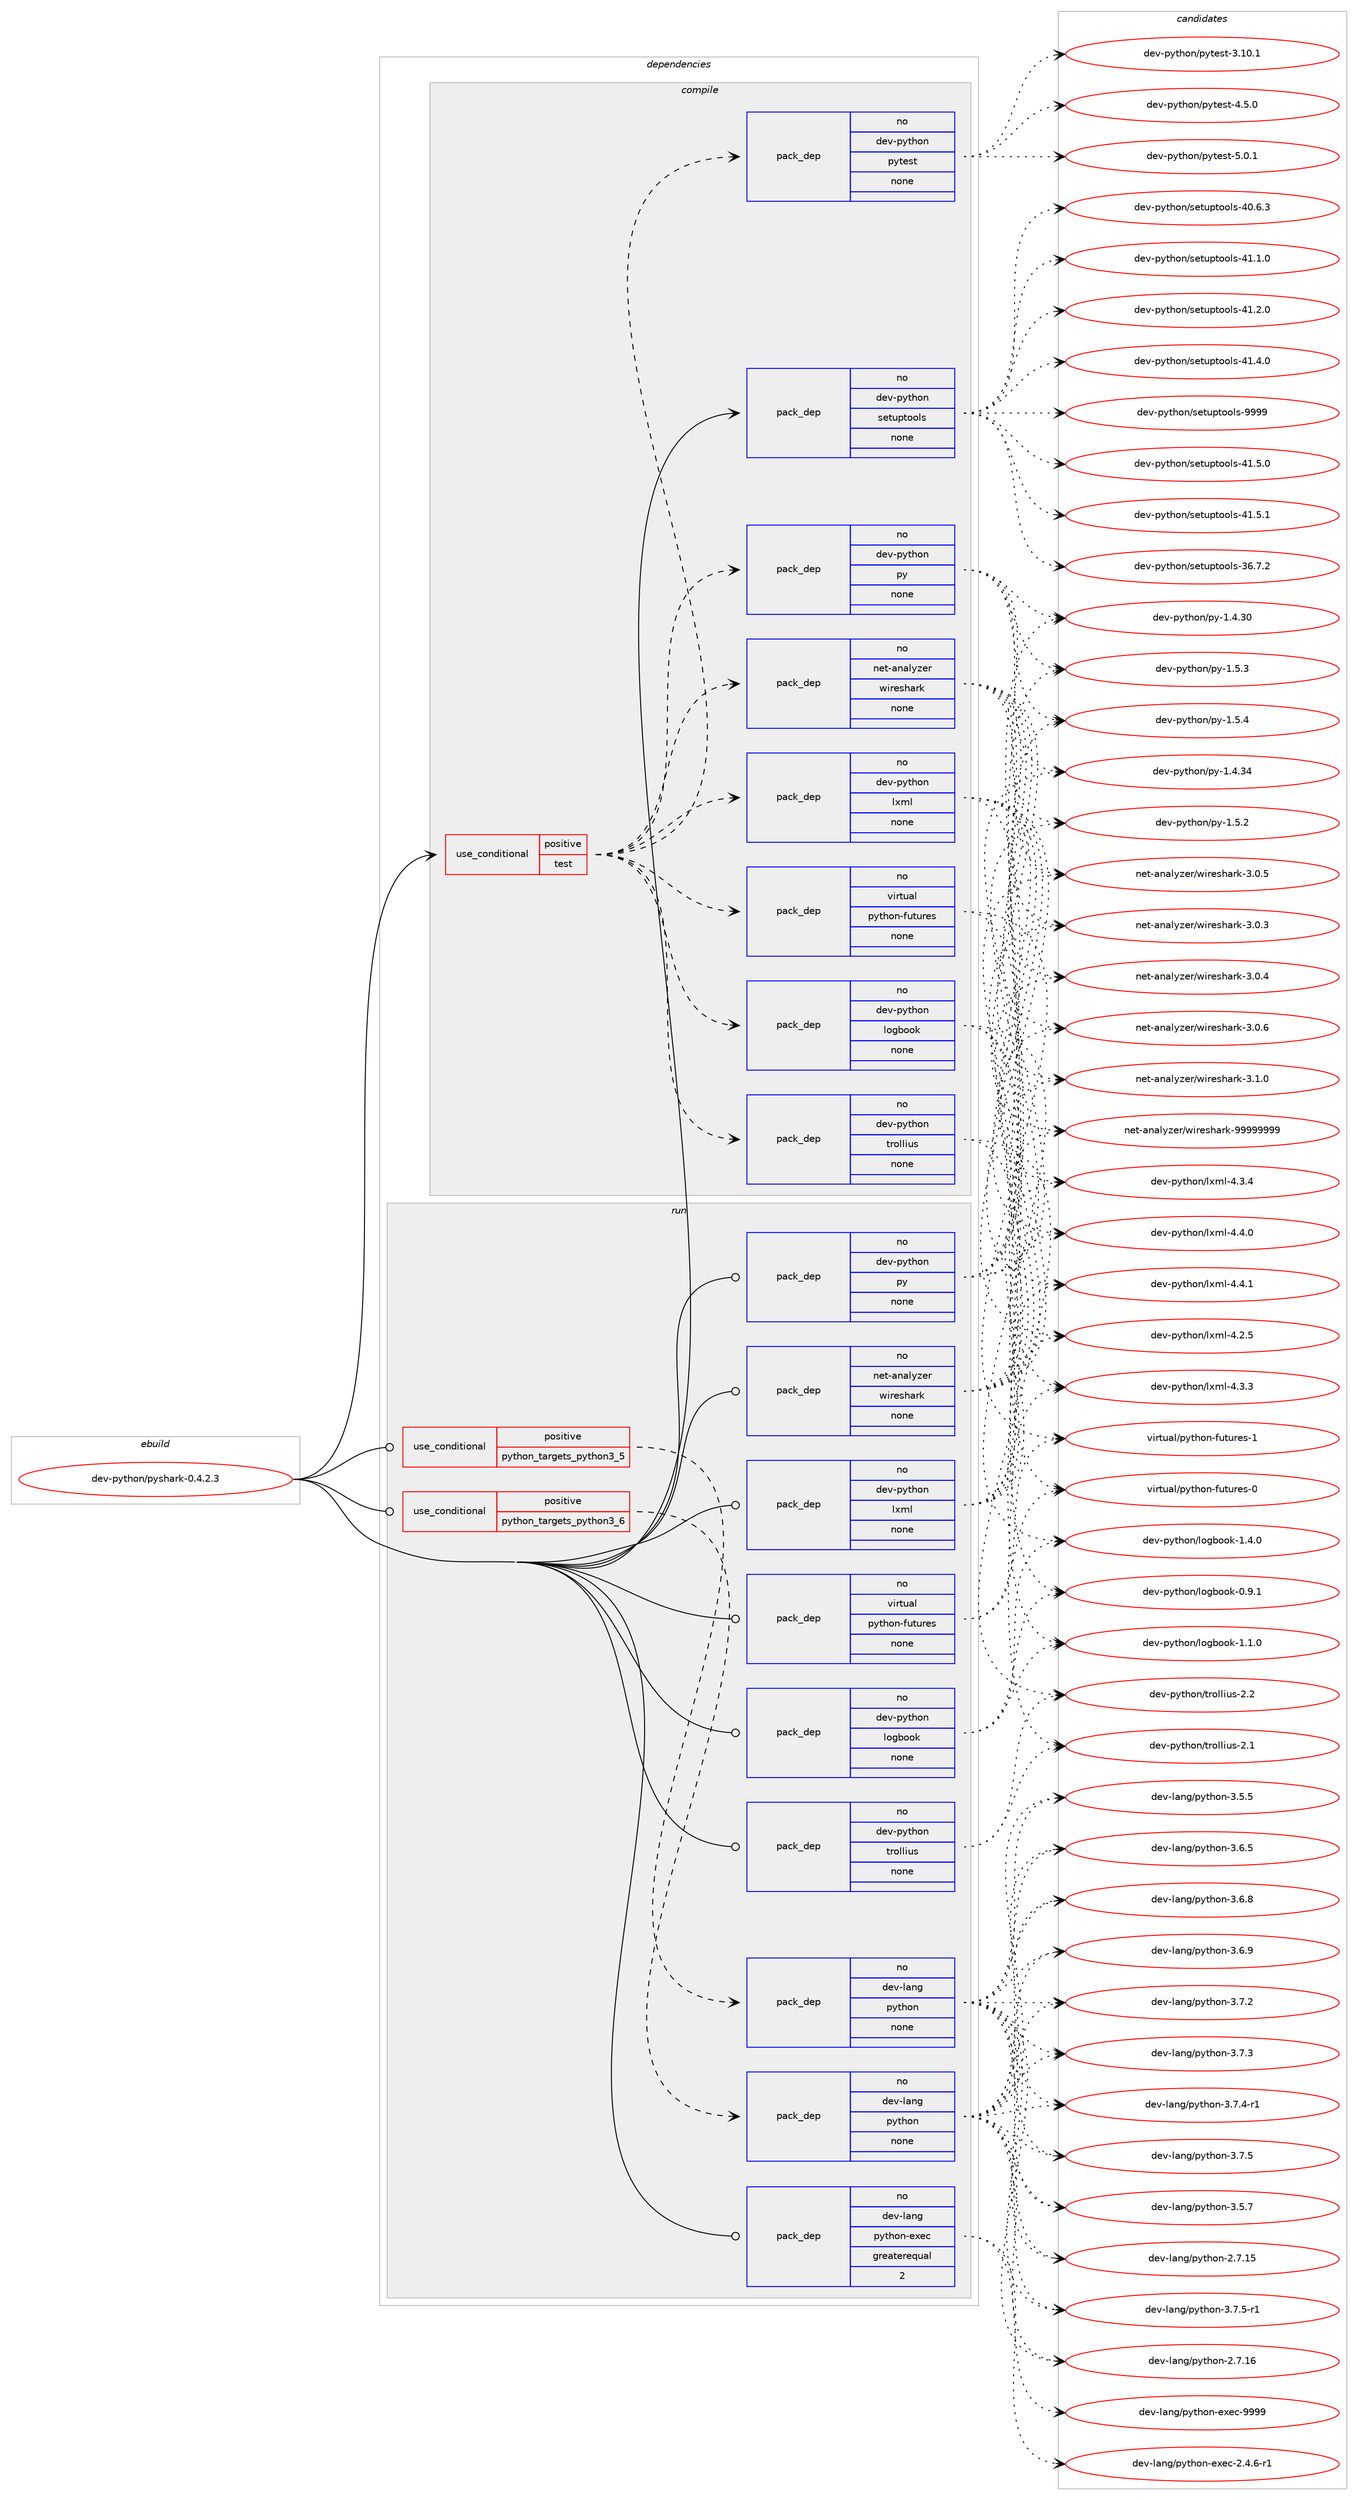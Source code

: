 digraph prolog {

# *************
# Graph options
# *************

newrank=true;
concentrate=true;
compound=true;
graph [rankdir=LR,fontname=Helvetica,fontsize=10,ranksep=1.5];#, ranksep=2.5, nodesep=0.2];
edge  [arrowhead=vee];
node  [fontname=Helvetica,fontsize=10];

# **********
# The ebuild
# **********

subgraph cluster_leftcol {
color=gray;
rank=same;
label=<<i>ebuild</i>>;
id [label="dev-python/pyshark-0.4.2.3", color=red, width=4, href="../dev-python/pyshark-0.4.2.3.svg"];
}

# ****************
# The dependencies
# ****************

subgraph cluster_midcol {
color=gray;
label=<<i>dependencies</i>>;
subgraph cluster_compile {
fillcolor="#eeeeee";
style=filled;
label=<<i>compile</i>>;
subgraph cond146790 {
dependency628668 [label=<<TABLE BORDER="0" CELLBORDER="1" CELLSPACING="0" CELLPADDING="4"><TR><TD ROWSPAN="3" CELLPADDING="10">use_conditional</TD></TR><TR><TD>positive</TD></TR><TR><TD>test</TD></TR></TABLE>>, shape=none, color=red];
subgraph pack470018 {
dependency628669 [label=<<TABLE BORDER="0" CELLBORDER="1" CELLSPACING="0" CELLPADDING="4" WIDTH="220"><TR><TD ROWSPAN="6" CELLPADDING="30">pack_dep</TD></TR><TR><TD WIDTH="110">no</TD></TR><TR><TD>dev-python</TD></TR><TR><TD>py</TD></TR><TR><TD>none</TD></TR><TR><TD></TD></TR></TABLE>>, shape=none, color=blue];
}
dependency628668:e -> dependency628669:w [weight=20,style="dashed",arrowhead="vee"];
subgraph pack470019 {
dependency628670 [label=<<TABLE BORDER="0" CELLBORDER="1" CELLSPACING="0" CELLPADDING="4" WIDTH="220"><TR><TD ROWSPAN="6" CELLPADDING="30">pack_dep</TD></TR><TR><TD WIDTH="110">no</TD></TR><TR><TD>dev-python</TD></TR><TR><TD>logbook</TD></TR><TR><TD>none</TD></TR><TR><TD></TD></TR></TABLE>>, shape=none, color=blue];
}
dependency628668:e -> dependency628670:w [weight=20,style="dashed",arrowhead="vee"];
subgraph pack470020 {
dependency628671 [label=<<TABLE BORDER="0" CELLBORDER="1" CELLSPACING="0" CELLPADDING="4" WIDTH="220"><TR><TD ROWSPAN="6" CELLPADDING="30">pack_dep</TD></TR><TR><TD WIDTH="110">no</TD></TR><TR><TD>dev-python</TD></TR><TR><TD>lxml</TD></TR><TR><TD>none</TD></TR><TR><TD></TD></TR></TABLE>>, shape=none, color=blue];
}
dependency628668:e -> dependency628671:w [weight=20,style="dashed",arrowhead="vee"];
subgraph pack470021 {
dependency628672 [label=<<TABLE BORDER="0" CELLBORDER="1" CELLSPACING="0" CELLPADDING="4" WIDTH="220"><TR><TD ROWSPAN="6" CELLPADDING="30">pack_dep</TD></TR><TR><TD WIDTH="110">no</TD></TR><TR><TD>dev-python</TD></TR><TR><TD>trollius</TD></TR><TR><TD>none</TD></TR><TR><TD></TD></TR></TABLE>>, shape=none, color=blue];
}
dependency628668:e -> dependency628672:w [weight=20,style="dashed",arrowhead="vee"];
subgraph pack470022 {
dependency628673 [label=<<TABLE BORDER="0" CELLBORDER="1" CELLSPACING="0" CELLPADDING="4" WIDTH="220"><TR><TD ROWSPAN="6" CELLPADDING="30">pack_dep</TD></TR><TR><TD WIDTH="110">no</TD></TR><TR><TD>virtual</TD></TR><TR><TD>python-futures</TD></TR><TR><TD>none</TD></TR><TR><TD></TD></TR></TABLE>>, shape=none, color=blue];
}
dependency628668:e -> dependency628673:w [weight=20,style="dashed",arrowhead="vee"];
subgraph pack470023 {
dependency628674 [label=<<TABLE BORDER="0" CELLBORDER="1" CELLSPACING="0" CELLPADDING="4" WIDTH="220"><TR><TD ROWSPAN="6" CELLPADDING="30">pack_dep</TD></TR><TR><TD WIDTH="110">no</TD></TR><TR><TD>net-analyzer</TD></TR><TR><TD>wireshark</TD></TR><TR><TD>none</TD></TR><TR><TD></TD></TR></TABLE>>, shape=none, color=blue];
}
dependency628668:e -> dependency628674:w [weight=20,style="dashed",arrowhead="vee"];
subgraph pack470024 {
dependency628675 [label=<<TABLE BORDER="0" CELLBORDER="1" CELLSPACING="0" CELLPADDING="4" WIDTH="220"><TR><TD ROWSPAN="6" CELLPADDING="30">pack_dep</TD></TR><TR><TD WIDTH="110">no</TD></TR><TR><TD>dev-python</TD></TR><TR><TD>pytest</TD></TR><TR><TD>none</TD></TR><TR><TD></TD></TR></TABLE>>, shape=none, color=blue];
}
dependency628668:e -> dependency628675:w [weight=20,style="dashed",arrowhead="vee"];
}
id:e -> dependency628668:w [weight=20,style="solid",arrowhead="vee"];
subgraph pack470025 {
dependency628676 [label=<<TABLE BORDER="0" CELLBORDER="1" CELLSPACING="0" CELLPADDING="4" WIDTH="220"><TR><TD ROWSPAN="6" CELLPADDING="30">pack_dep</TD></TR><TR><TD WIDTH="110">no</TD></TR><TR><TD>dev-python</TD></TR><TR><TD>setuptools</TD></TR><TR><TD>none</TD></TR><TR><TD></TD></TR></TABLE>>, shape=none, color=blue];
}
id:e -> dependency628676:w [weight=20,style="solid",arrowhead="vee"];
}
subgraph cluster_compileandrun {
fillcolor="#eeeeee";
style=filled;
label=<<i>compile and run</i>>;
}
subgraph cluster_run {
fillcolor="#eeeeee";
style=filled;
label=<<i>run</i>>;
subgraph cond146791 {
dependency628677 [label=<<TABLE BORDER="0" CELLBORDER="1" CELLSPACING="0" CELLPADDING="4"><TR><TD ROWSPAN="3" CELLPADDING="10">use_conditional</TD></TR><TR><TD>positive</TD></TR><TR><TD>python_targets_python3_5</TD></TR></TABLE>>, shape=none, color=red];
subgraph pack470026 {
dependency628678 [label=<<TABLE BORDER="0" CELLBORDER="1" CELLSPACING="0" CELLPADDING="4" WIDTH="220"><TR><TD ROWSPAN="6" CELLPADDING="30">pack_dep</TD></TR><TR><TD WIDTH="110">no</TD></TR><TR><TD>dev-lang</TD></TR><TR><TD>python</TD></TR><TR><TD>none</TD></TR><TR><TD></TD></TR></TABLE>>, shape=none, color=blue];
}
dependency628677:e -> dependency628678:w [weight=20,style="dashed",arrowhead="vee"];
}
id:e -> dependency628677:w [weight=20,style="solid",arrowhead="odot"];
subgraph cond146792 {
dependency628679 [label=<<TABLE BORDER="0" CELLBORDER="1" CELLSPACING="0" CELLPADDING="4"><TR><TD ROWSPAN="3" CELLPADDING="10">use_conditional</TD></TR><TR><TD>positive</TD></TR><TR><TD>python_targets_python3_6</TD></TR></TABLE>>, shape=none, color=red];
subgraph pack470027 {
dependency628680 [label=<<TABLE BORDER="0" CELLBORDER="1" CELLSPACING="0" CELLPADDING="4" WIDTH="220"><TR><TD ROWSPAN="6" CELLPADDING="30">pack_dep</TD></TR><TR><TD WIDTH="110">no</TD></TR><TR><TD>dev-lang</TD></TR><TR><TD>python</TD></TR><TR><TD>none</TD></TR><TR><TD></TD></TR></TABLE>>, shape=none, color=blue];
}
dependency628679:e -> dependency628680:w [weight=20,style="dashed",arrowhead="vee"];
}
id:e -> dependency628679:w [weight=20,style="solid",arrowhead="odot"];
subgraph pack470028 {
dependency628681 [label=<<TABLE BORDER="0" CELLBORDER="1" CELLSPACING="0" CELLPADDING="4" WIDTH="220"><TR><TD ROWSPAN="6" CELLPADDING="30">pack_dep</TD></TR><TR><TD WIDTH="110">no</TD></TR><TR><TD>dev-lang</TD></TR><TR><TD>python-exec</TD></TR><TR><TD>greaterequal</TD></TR><TR><TD>2</TD></TR></TABLE>>, shape=none, color=blue];
}
id:e -> dependency628681:w [weight=20,style="solid",arrowhead="odot"];
subgraph pack470029 {
dependency628682 [label=<<TABLE BORDER="0" CELLBORDER="1" CELLSPACING="0" CELLPADDING="4" WIDTH="220"><TR><TD ROWSPAN="6" CELLPADDING="30">pack_dep</TD></TR><TR><TD WIDTH="110">no</TD></TR><TR><TD>dev-python</TD></TR><TR><TD>logbook</TD></TR><TR><TD>none</TD></TR><TR><TD></TD></TR></TABLE>>, shape=none, color=blue];
}
id:e -> dependency628682:w [weight=20,style="solid",arrowhead="odot"];
subgraph pack470030 {
dependency628683 [label=<<TABLE BORDER="0" CELLBORDER="1" CELLSPACING="0" CELLPADDING="4" WIDTH="220"><TR><TD ROWSPAN="6" CELLPADDING="30">pack_dep</TD></TR><TR><TD WIDTH="110">no</TD></TR><TR><TD>dev-python</TD></TR><TR><TD>lxml</TD></TR><TR><TD>none</TD></TR><TR><TD></TD></TR></TABLE>>, shape=none, color=blue];
}
id:e -> dependency628683:w [weight=20,style="solid",arrowhead="odot"];
subgraph pack470031 {
dependency628684 [label=<<TABLE BORDER="0" CELLBORDER="1" CELLSPACING="0" CELLPADDING="4" WIDTH="220"><TR><TD ROWSPAN="6" CELLPADDING="30">pack_dep</TD></TR><TR><TD WIDTH="110">no</TD></TR><TR><TD>dev-python</TD></TR><TR><TD>py</TD></TR><TR><TD>none</TD></TR><TR><TD></TD></TR></TABLE>>, shape=none, color=blue];
}
id:e -> dependency628684:w [weight=20,style="solid",arrowhead="odot"];
subgraph pack470032 {
dependency628685 [label=<<TABLE BORDER="0" CELLBORDER="1" CELLSPACING="0" CELLPADDING="4" WIDTH="220"><TR><TD ROWSPAN="6" CELLPADDING="30">pack_dep</TD></TR><TR><TD WIDTH="110">no</TD></TR><TR><TD>dev-python</TD></TR><TR><TD>trollius</TD></TR><TR><TD>none</TD></TR><TR><TD></TD></TR></TABLE>>, shape=none, color=blue];
}
id:e -> dependency628685:w [weight=20,style="solid",arrowhead="odot"];
subgraph pack470033 {
dependency628686 [label=<<TABLE BORDER="0" CELLBORDER="1" CELLSPACING="0" CELLPADDING="4" WIDTH="220"><TR><TD ROWSPAN="6" CELLPADDING="30">pack_dep</TD></TR><TR><TD WIDTH="110">no</TD></TR><TR><TD>net-analyzer</TD></TR><TR><TD>wireshark</TD></TR><TR><TD>none</TD></TR><TR><TD></TD></TR></TABLE>>, shape=none, color=blue];
}
id:e -> dependency628686:w [weight=20,style="solid",arrowhead="odot"];
subgraph pack470034 {
dependency628687 [label=<<TABLE BORDER="0" CELLBORDER="1" CELLSPACING="0" CELLPADDING="4" WIDTH="220"><TR><TD ROWSPAN="6" CELLPADDING="30">pack_dep</TD></TR><TR><TD WIDTH="110">no</TD></TR><TR><TD>virtual</TD></TR><TR><TD>python-futures</TD></TR><TR><TD>none</TD></TR><TR><TD></TD></TR></TABLE>>, shape=none, color=blue];
}
id:e -> dependency628687:w [weight=20,style="solid",arrowhead="odot"];
}
}

# **************
# The candidates
# **************

subgraph cluster_choices {
rank=same;
color=gray;
label=<<i>candidates</i>>;

subgraph choice470018 {
color=black;
nodesep=1;
choice100101118451121211161041111104711212145494652465148 [label="dev-python/py-1.4.30", color=red, width=4,href="../dev-python/py-1.4.30.svg"];
choice100101118451121211161041111104711212145494652465152 [label="dev-python/py-1.4.34", color=red, width=4,href="../dev-python/py-1.4.34.svg"];
choice1001011184511212111610411111047112121454946534650 [label="dev-python/py-1.5.2", color=red, width=4,href="../dev-python/py-1.5.2.svg"];
choice1001011184511212111610411111047112121454946534651 [label="dev-python/py-1.5.3", color=red, width=4,href="../dev-python/py-1.5.3.svg"];
choice1001011184511212111610411111047112121454946534652 [label="dev-python/py-1.5.4", color=red, width=4,href="../dev-python/py-1.5.4.svg"];
dependency628669:e -> choice100101118451121211161041111104711212145494652465148:w [style=dotted,weight="100"];
dependency628669:e -> choice100101118451121211161041111104711212145494652465152:w [style=dotted,weight="100"];
dependency628669:e -> choice1001011184511212111610411111047112121454946534650:w [style=dotted,weight="100"];
dependency628669:e -> choice1001011184511212111610411111047112121454946534651:w [style=dotted,weight="100"];
dependency628669:e -> choice1001011184511212111610411111047112121454946534652:w [style=dotted,weight="100"];
}
subgraph choice470019 {
color=black;
nodesep=1;
choice100101118451121211161041111104710811110398111111107454846574649 [label="dev-python/logbook-0.9.1", color=red, width=4,href="../dev-python/logbook-0.9.1.svg"];
choice100101118451121211161041111104710811110398111111107454946494648 [label="dev-python/logbook-1.1.0", color=red, width=4,href="../dev-python/logbook-1.1.0.svg"];
choice100101118451121211161041111104710811110398111111107454946524648 [label="dev-python/logbook-1.4.0", color=red, width=4,href="../dev-python/logbook-1.4.0.svg"];
dependency628670:e -> choice100101118451121211161041111104710811110398111111107454846574649:w [style=dotted,weight="100"];
dependency628670:e -> choice100101118451121211161041111104710811110398111111107454946494648:w [style=dotted,weight="100"];
dependency628670:e -> choice100101118451121211161041111104710811110398111111107454946524648:w [style=dotted,weight="100"];
}
subgraph choice470020 {
color=black;
nodesep=1;
choice1001011184511212111610411111047108120109108455246504653 [label="dev-python/lxml-4.2.5", color=red, width=4,href="../dev-python/lxml-4.2.5.svg"];
choice1001011184511212111610411111047108120109108455246514651 [label="dev-python/lxml-4.3.3", color=red, width=4,href="../dev-python/lxml-4.3.3.svg"];
choice1001011184511212111610411111047108120109108455246514652 [label="dev-python/lxml-4.3.4", color=red, width=4,href="../dev-python/lxml-4.3.4.svg"];
choice1001011184511212111610411111047108120109108455246524648 [label="dev-python/lxml-4.4.0", color=red, width=4,href="../dev-python/lxml-4.4.0.svg"];
choice1001011184511212111610411111047108120109108455246524649 [label="dev-python/lxml-4.4.1", color=red, width=4,href="../dev-python/lxml-4.4.1.svg"];
dependency628671:e -> choice1001011184511212111610411111047108120109108455246504653:w [style=dotted,weight="100"];
dependency628671:e -> choice1001011184511212111610411111047108120109108455246514651:w [style=dotted,weight="100"];
dependency628671:e -> choice1001011184511212111610411111047108120109108455246514652:w [style=dotted,weight="100"];
dependency628671:e -> choice1001011184511212111610411111047108120109108455246524648:w [style=dotted,weight="100"];
dependency628671:e -> choice1001011184511212111610411111047108120109108455246524649:w [style=dotted,weight="100"];
}
subgraph choice470021 {
color=black;
nodesep=1;
choice100101118451121211161041111104711611411110810810511711545504649 [label="dev-python/trollius-2.1", color=red, width=4,href="../dev-python/trollius-2.1.svg"];
choice100101118451121211161041111104711611411110810810511711545504650 [label="dev-python/trollius-2.2", color=red, width=4,href="../dev-python/trollius-2.2.svg"];
dependency628672:e -> choice100101118451121211161041111104711611411110810810511711545504649:w [style=dotted,weight="100"];
dependency628672:e -> choice100101118451121211161041111104711611411110810810511711545504650:w [style=dotted,weight="100"];
}
subgraph choice470022 {
color=black;
nodesep=1;
choice1181051141161179710847112121116104111110451021171161171141011154548 [label="virtual/python-futures-0", color=red, width=4,href="../virtual/python-futures-0.svg"];
choice1181051141161179710847112121116104111110451021171161171141011154549 [label="virtual/python-futures-1", color=red, width=4,href="../virtual/python-futures-1.svg"];
dependency628673:e -> choice1181051141161179710847112121116104111110451021171161171141011154548:w [style=dotted,weight="100"];
dependency628673:e -> choice1181051141161179710847112121116104111110451021171161171141011154549:w [style=dotted,weight="100"];
}
subgraph choice470023 {
color=black;
nodesep=1;
choice1101011164597110971081211221011144711910511410111510497114107455146484651 [label="net-analyzer/wireshark-3.0.3", color=red, width=4,href="../net-analyzer/wireshark-3.0.3.svg"];
choice1101011164597110971081211221011144711910511410111510497114107455146484652 [label="net-analyzer/wireshark-3.0.4", color=red, width=4,href="../net-analyzer/wireshark-3.0.4.svg"];
choice1101011164597110971081211221011144711910511410111510497114107455146484653 [label="net-analyzer/wireshark-3.0.5", color=red, width=4,href="../net-analyzer/wireshark-3.0.5.svg"];
choice1101011164597110971081211221011144711910511410111510497114107455146484654 [label="net-analyzer/wireshark-3.0.6", color=red, width=4,href="../net-analyzer/wireshark-3.0.6.svg"];
choice1101011164597110971081211221011144711910511410111510497114107455146494648 [label="net-analyzer/wireshark-3.1.0", color=red, width=4,href="../net-analyzer/wireshark-3.1.0.svg"];
choice1101011164597110971081211221011144711910511410111510497114107455757575757575757 [label="net-analyzer/wireshark-99999999", color=red, width=4,href="../net-analyzer/wireshark-99999999.svg"];
dependency628674:e -> choice1101011164597110971081211221011144711910511410111510497114107455146484651:w [style=dotted,weight="100"];
dependency628674:e -> choice1101011164597110971081211221011144711910511410111510497114107455146484652:w [style=dotted,weight="100"];
dependency628674:e -> choice1101011164597110971081211221011144711910511410111510497114107455146484653:w [style=dotted,weight="100"];
dependency628674:e -> choice1101011164597110971081211221011144711910511410111510497114107455146484654:w [style=dotted,weight="100"];
dependency628674:e -> choice1101011164597110971081211221011144711910511410111510497114107455146494648:w [style=dotted,weight="100"];
dependency628674:e -> choice1101011164597110971081211221011144711910511410111510497114107455757575757575757:w [style=dotted,weight="100"];
}
subgraph choice470024 {
color=black;
nodesep=1;
choice100101118451121211161041111104711212111610111511645514649484649 [label="dev-python/pytest-3.10.1", color=red, width=4,href="../dev-python/pytest-3.10.1.svg"];
choice1001011184511212111610411111047112121116101115116455246534648 [label="dev-python/pytest-4.5.0", color=red, width=4,href="../dev-python/pytest-4.5.0.svg"];
choice1001011184511212111610411111047112121116101115116455346484649 [label="dev-python/pytest-5.0.1", color=red, width=4,href="../dev-python/pytest-5.0.1.svg"];
dependency628675:e -> choice100101118451121211161041111104711212111610111511645514649484649:w [style=dotted,weight="100"];
dependency628675:e -> choice1001011184511212111610411111047112121116101115116455246534648:w [style=dotted,weight="100"];
dependency628675:e -> choice1001011184511212111610411111047112121116101115116455346484649:w [style=dotted,weight="100"];
}
subgraph choice470025 {
color=black;
nodesep=1;
choice100101118451121211161041111104711510111611711211611111110811545515446554650 [label="dev-python/setuptools-36.7.2", color=red, width=4,href="../dev-python/setuptools-36.7.2.svg"];
choice100101118451121211161041111104711510111611711211611111110811545524846544651 [label="dev-python/setuptools-40.6.3", color=red, width=4,href="../dev-python/setuptools-40.6.3.svg"];
choice100101118451121211161041111104711510111611711211611111110811545524946494648 [label="dev-python/setuptools-41.1.0", color=red, width=4,href="../dev-python/setuptools-41.1.0.svg"];
choice100101118451121211161041111104711510111611711211611111110811545524946504648 [label="dev-python/setuptools-41.2.0", color=red, width=4,href="../dev-python/setuptools-41.2.0.svg"];
choice100101118451121211161041111104711510111611711211611111110811545524946524648 [label="dev-python/setuptools-41.4.0", color=red, width=4,href="../dev-python/setuptools-41.4.0.svg"];
choice100101118451121211161041111104711510111611711211611111110811545524946534648 [label="dev-python/setuptools-41.5.0", color=red, width=4,href="../dev-python/setuptools-41.5.0.svg"];
choice100101118451121211161041111104711510111611711211611111110811545524946534649 [label="dev-python/setuptools-41.5.1", color=red, width=4,href="../dev-python/setuptools-41.5.1.svg"];
choice10010111845112121116104111110471151011161171121161111111081154557575757 [label="dev-python/setuptools-9999", color=red, width=4,href="../dev-python/setuptools-9999.svg"];
dependency628676:e -> choice100101118451121211161041111104711510111611711211611111110811545515446554650:w [style=dotted,weight="100"];
dependency628676:e -> choice100101118451121211161041111104711510111611711211611111110811545524846544651:w [style=dotted,weight="100"];
dependency628676:e -> choice100101118451121211161041111104711510111611711211611111110811545524946494648:w [style=dotted,weight="100"];
dependency628676:e -> choice100101118451121211161041111104711510111611711211611111110811545524946504648:w [style=dotted,weight="100"];
dependency628676:e -> choice100101118451121211161041111104711510111611711211611111110811545524946524648:w [style=dotted,weight="100"];
dependency628676:e -> choice100101118451121211161041111104711510111611711211611111110811545524946534648:w [style=dotted,weight="100"];
dependency628676:e -> choice100101118451121211161041111104711510111611711211611111110811545524946534649:w [style=dotted,weight="100"];
dependency628676:e -> choice10010111845112121116104111110471151011161171121161111111081154557575757:w [style=dotted,weight="100"];
}
subgraph choice470026 {
color=black;
nodesep=1;
choice10010111845108971101034711212111610411111045504655464953 [label="dev-lang/python-2.7.15", color=red, width=4,href="../dev-lang/python-2.7.15.svg"];
choice10010111845108971101034711212111610411111045504655464954 [label="dev-lang/python-2.7.16", color=red, width=4,href="../dev-lang/python-2.7.16.svg"];
choice100101118451089711010347112121116104111110455146534653 [label="dev-lang/python-3.5.5", color=red, width=4,href="../dev-lang/python-3.5.5.svg"];
choice100101118451089711010347112121116104111110455146534655 [label="dev-lang/python-3.5.7", color=red, width=4,href="../dev-lang/python-3.5.7.svg"];
choice100101118451089711010347112121116104111110455146544653 [label="dev-lang/python-3.6.5", color=red, width=4,href="../dev-lang/python-3.6.5.svg"];
choice100101118451089711010347112121116104111110455146544656 [label="dev-lang/python-3.6.8", color=red, width=4,href="../dev-lang/python-3.6.8.svg"];
choice100101118451089711010347112121116104111110455146544657 [label="dev-lang/python-3.6.9", color=red, width=4,href="../dev-lang/python-3.6.9.svg"];
choice100101118451089711010347112121116104111110455146554650 [label="dev-lang/python-3.7.2", color=red, width=4,href="../dev-lang/python-3.7.2.svg"];
choice100101118451089711010347112121116104111110455146554651 [label="dev-lang/python-3.7.3", color=red, width=4,href="../dev-lang/python-3.7.3.svg"];
choice1001011184510897110103471121211161041111104551465546524511449 [label="dev-lang/python-3.7.4-r1", color=red, width=4,href="../dev-lang/python-3.7.4-r1.svg"];
choice100101118451089711010347112121116104111110455146554653 [label="dev-lang/python-3.7.5", color=red, width=4,href="../dev-lang/python-3.7.5.svg"];
choice1001011184510897110103471121211161041111104551465546534511449 [label="dev-lang/python-3.7.5-r1", color=red, width=4,href="../dev-lang/python-3.7.5-r1.svg"];
dependency628678:e -> choice10010111845108971101034711212111610411111045504655464953:w [style=dotted,weight="100"];
dependency628678:e -> choice10010111845108971101034711212111610411111045504655464954:w [style=dotted,weight="100"];
dependency628678:e -> choice100101118451089711010347112121116104111110455146534653:w [style=dotted,weight="100"];
dependency628678:e -> choice100101118451089711010347112121116104111110455146534655:w [style=dotted,weight="100"];
dependency628678:e -> choice100101118451089711010347112121116104111110455146544653:w [style=dotted,weight="100"];
dependency628678:e -> choice100101118451089711010347112121116104111110455146544656:w [style=dotted,weight="100"];
dependency628678:e -> choice100101118451089711010347112121116104111110455146544657:w [style=dotted,weight="100"];
dependency628678:e -> choice100101118451089711010347112121116104111110455146554650:w [style=dotted,weight="100"];
dependency628678:e -> choice100101118451089711010347112121116104111110455146554651:w [style=dotted,weight="100"];
dependency628678:e -> choice1001011184510897110103471121211161041111104551465546524511449:w [style=dotted,weight="100"];
dependency628678:e -> choice100101118451089711010347112121116104111110455146554653:w [style=dotted,weight="100"];
dependency628678:e -> choice1001011184510897110103471121211161041111104551465546534511449:w [style=dotted,weight="100"];
}
subgraph choice470027 {
color=black;
nodesep=1;
choice10010111845108971101034711212111610411111045504655464953 [label="dev-lang/python-2.7.15", color=red, width=4,href="../dev-lang/python-2.7.15.svg"];
choice10010111845108971101034711212111610411111045504655464954 [label="dev-lang/python-2.7.16", color=red, width=4,href="../dev-lang/python-2.7.16.svg"];
choice100101118451089711010347112121116104111110455146534653 [label="dev-lang/python-3.5.5", color=red, width=4,href="../dev-lang/python-3.5.5.svg"];
choice100101118451089711010347112121116104111110455146534655 [label="dev-lang/python-3.5.7", color=red, width=4,href="../dev-lang/python-3.5.7.svg"];
choice100101118451089711010347112121116104111110455146544653 [label="dev-lang/python-3.6.5", color=red, width=4,href="../dev-lang/python-3.6.5.svg"];
choice100101118451089711010347112121116104111110455146544656 [label="dev-lang/python-3.6.8", color=red, width=4,href="../dev-lang/python-3.6.8.svg"];
choice100101118451089711010347112121116104111110455146544657 [label="dev-lang/python-3.6.9", color=red, width=4,href="../dev-lang/python-3.6.9.svg"];
choice100101118451089711010347112121116104111110455146554650 [label="dev-lang/python-3.7.2", color=red, width=4,href="../dev-lang/python-3.7.2.svg"];
choice100101118451089711010347112121116104111110455146554651 [label="dev-lang/python-3.7.3", color=red, width=4,href="../dev-lang/python-3.7.3.svg"];
choice1001011184510897110103471121211161041111104551465546524511449 [label="dev-lang/python-3.7.4-r1", color=red, width=4,href="../dev-lang/python-3.7.4-r1.svg"];
choice100101118451089711010347112121116104111110455146554653 [label="dev-lang/python-3.7.5", color=red, width=4,href="../dev-lang/python-3.7.5.svg"];
choice1001011184510897110103471121211161041111104551465546534511449 [label="dev-lang/python-3.7.5-r1", color=red, width=4,href="../dev-lang/python-3.7.5-r1.svg"];
dependency628680:e -> choice10010111845108971101034711212111610411111045504655464953:w [style=dotted,weight="100"];
dependency628680:e -> choice10010111845108971101034711212111610411111045504655464954:w [style=dotted,weight="100"];
dependency628680:e -> choice100101118451089711010347112121116104111110455146534653:w [style=dotted,weight="100"];
dependency628680:e -> choice100101118451089711010347112121116104111110455146534655:w [style=dotted,weight="100"];
dependency628680:e -> choice100101118451089711010347112121116104111110455146544653:w [style=dotted,weight="100"];
dependency628680:e -> choice100101118451089711010347112121116104111110455146544656:w [style=dotted,weight="100"];
dependency628680:e -> choice100101118451089711010347112121116104111110455146544657:w [style=dotted,weight="100"];
dependency628680:e -> choice100101118451089711010347112121116104111110455146554650:w [style=dotted,weight="100"];
dependency628680:e -> choice100101118451089711010347112121116104111110455146554651:w [style=dotted,weight="100"];
dependency628680:e -> choice1001011184510897110103471121211161041111104551465546524511449:w [style=dotted,weight="100"];
dependency628680:e -> choice100101118451089711010347112121116104111110455146554653:w [style=dotted,weight="100"];
dependency628680:e -> choice1001011184510897110103471121211161041111104551465546534511449:w [style=dotted,weight="100"];
}
subgraph choice470028 {
color=black;
nodesep=1;
choice10010111845108971101034711212111610411111045101120101994550465246544511449 [label="dev-lang/python-exec-2.4.6-r1", color=red, width=4,href="../dev-lang/python-exec-2.4.6-r1.svg"];
choice10010111845108971101034711212111610411111045101120101994557575757 [label="dev-lang/python-exec-9999", color=red, width=4,href="../dev-lang/python-exec-9999.svg"];
dependency628681:e -> choice10010111845108971101034711212111610411111045101120101994550465246544511449:w [style=dotted,weight="100"];
dependency628681:e -> choice10010111845108971101034711212111610411111045101120101994557575757:w [style=dotted,weight="100"];
}
subgraph choice470029 {
color=black;
nodesep=1;
choice100101118451121211161041111104710811110398111111107454846574649 [label="dev-python/logbook-0.9.1", color=red, width=4,href="../dev-python/logbook-0.9.1.svg"];
choice100101118451121211161041111104710811110398111111107454946494648 [label="dev-python/logbook-1.1.0", color=red, width=4,href="../dev-python/logbook-1.1.0.svg"];
choice100101118451121211161041111104710811110398111111107454946524648 [label="dev-python/logbook-1.4.0", color=red, width=4,href="../dev-python/logbook-1.4.0.svg"];
dependency628682:e -> choice100101118451121211161041111104710811110398111111107454846574649:w [style=dotted,weight="100"];
dependency628682:e -> choice100101118451121211161041111104710811110398111111107454946494648:w [style=dotted,weight="100"];
dependency628682:e -> choice100101118451121211161041111104710811110398111111107454946524648:w [style=dotted,weight="100"];
}
subgraph choice470030 {
color=black;
nodesep=1;
choice1001011184511212111610411111047108120109108455246504653 [label="dev-python/lxml-4.2.5", color=red, width=4,href="../dev-python/lxml-4.2.5.svg"];
choice1001011184511212111610411111047108120109108455246514651 [label="dev-python/lxml-4.3.3", color=red, width=4,href="../dev-python/lxml-4.3.3.svg"];
choice1001011184511212111610411111047108120109108455246514652 [label="dev-python/lxml-4.3.4", color=red, width=4,href="../dev-python/lxml-4.3.4.svg"];
choice1001011184511212111610411111047108120109108455246524648 [label="dev-python/lxml-4.4.0", color=red, width=4,href="../dev-python/lxml-4.4.0.svg"];
choice1001011184511212111610411111047108120109108455246524649 [label="dev-python/lxml-4.4.1", color=red, width=4,href="../dev-python/lxml-4.4.1.svg"];
dependency628683:e -> choice1001011184511212111610411111047108120109108455246504653:w [style=dotted,weight="100"];
dependency628683:e -> choice1001011184511212111610411111047108120109108455246514651:w [style=dotted,weight="100"];
dependency628683:e -> choice1001011184511212111610411111047108120109108455246514652:w [style=dotted,weight="100"];
dependency628683:e -> choice1001011184511212111610411111047108120109108455246524648:w [style=dotted,weight="100"];
dependency628683:e -> choice1001011184511212111610411111047108120109108455246524649:w [style=dotted,weight="100"];
}
subgraph choice470031 {
color=black;
nodesep=1;
choice100101118451121211161041111104711212145494652465148 [label="dev-python/py-1.4.30", color=red, width=4,href="../dev-python/py-1.4.30.svg"];
choice100101118451121211161041111104711212145494652465152 [label="dev-python/py-1.4.34", color=red, width=4,href="../dev-python/py-1.4.34.svg"];
choice1001011184511212111610411111047112121454946534650 [label="dev-python/py-1.5.2", color=red, width=4,href="../dev-python/py-1.5.2.svg"];
choice1001011184511212111610411111047112121454946534651 [label="dev-python/py-1.5.3", color=red, width=4,href="../dev-python/py-1.5.3.svg"];
choice1001011184511212111610411111047112121454946534652 [label="dev-python/py-1.5.4", color=red, width=4,href="../dev-python/py-1.5.4.svg"];
dependency628684:e -> choice100101118451121211161041111104711212145494652465148:w [style=dotted,weight="100"];
dependency628684:e -> choice100101118451121211161041111104711212145494652465152:w [style=dotted,weight="100"];
dependency628684:e -> choice1001011184511212111610411111047112121454946534650:w [style=dotted,weight="100"];
dependency628684:e -> choice1001011184511212111610411111047112121454946534651:w [style=dotted,weight="100"];
dependency628684:e -> choice1001011184511212111610411111047112121454946534652:w [style=dotted,weight="100"];
}
subgraph choice470032 {
color=black;
nodesep=1;
choice100101118451121211161041111104711611411110810810511711545504649 [label="dev-python/trollius-2.1", color=red, width=4,href="../dev-python/trollius-2.1.svg"];
choice100101118451121211161041111104711611411110810810511711545504650 [label="dev-python/trollius-2.2", color=red, width=4,href="../dev-python/trollius-2.2.svg"];
dependency628685:e -> choice100101118451121211161041111104711611411110810810511711545504649:w [style=dotted,weight="100"];
dependency628685:e -> choice100101118451121211161041111104711611411110810810511711545504650:w [style=dotted,weight="100"];
}
subgraph choice470033 {
color=black;
nodesep=1;
choice1101011164597110971081211221011144711910511410111510497114107455146484651 [label="net-analyzer/wireshark-3.0.3", color=red, width=4,href="../net-analyzer/wireshark-3.0.3.svg"];
choice1101011164597110971081211221011144711910511410111510497114107455146484652 [label="net-analyzer/wireshark-3.0.4", color=red, width=4,href="../net-analyzer/wireshark-3.0.4.svg"];
choice1101011164597110971081211221011144711910511410111510497114107455146484653 [label="net-analyzer/wireshark-3.0.5", color=red, width=4,href="../net-analyzer/wireshark-3.0.5.svg"];
choice1101011164597110971081211221011144711910511410111510497114107455146484654 [label="net-analyzer/wireshark-3.0.6", color=red, width=4,href="../net-analyzer/wireshark-3.0.6.svg"];
choice1101011164597110971081211221011144711910511410111510497114107455146494648 [label="net-analyzer/wireshark-3.1.0", color=red, width=4,href="../net-analyzer/wireshark-3.1.0.svg"];
choice1101011164597110971081211221011144711910511410111510497114107455757575757575757 [label="net-analyzer/wireshark-99999999", color=red, width=4,href="../net-analyzer/wireshark-99999999.svg"];
dependency628686:e -> choice1101011164597110971081211221011144711910511410111510497114107455146484651:w [style=dotted,weight="100"];
dependency628686:e -> choice1101011164597110971081211221011144711910511410111510497114107455146484652:w [style=dotted,weight="100"];
dependency628686:e -> choice1101011164597110971081211221011144711910511410111510497114107455146484653:w [style=dotted,weight="100"];
dependency628686:e -> choice1101011164597110971081211221011144711910511410111510497114107455146484654:w [style=dotted,weight="100"];
dependency628686:e -> choice1101011164597110971081211221011144711910511410111510497114107455146494648:w [style=dotted,weight="100"];
dependency628686:e -> choice1101011164597110971081211221011144711910511410111510497114107455757575757575757:w [style=dotted,weight="100"];
}
subgraph choice470034 {
color=black;
nodesep=1;
choice1181051141161179710847112121116104111110451021171161171141011154548 [label="virtual/python-futures-0", color=red, width=4,href="../virtual/python-futures-0.svg"];
choice1181051141161179710847112121116104111110451021171161171141011154549 [label="virtual/python-futures-1", color=red, width=4,href="../virtual/python-futures-1.svg"];
dependency628687:e -> choice1181051141161179710847112121116104111110451021171161171141011154548:w [style=dotted,weight="100"];
dependency628687:e -> choice1181051141161179710847112121116104111110451021171161171141011154549:w [style=dotted,weight="100"];
}
}

}
